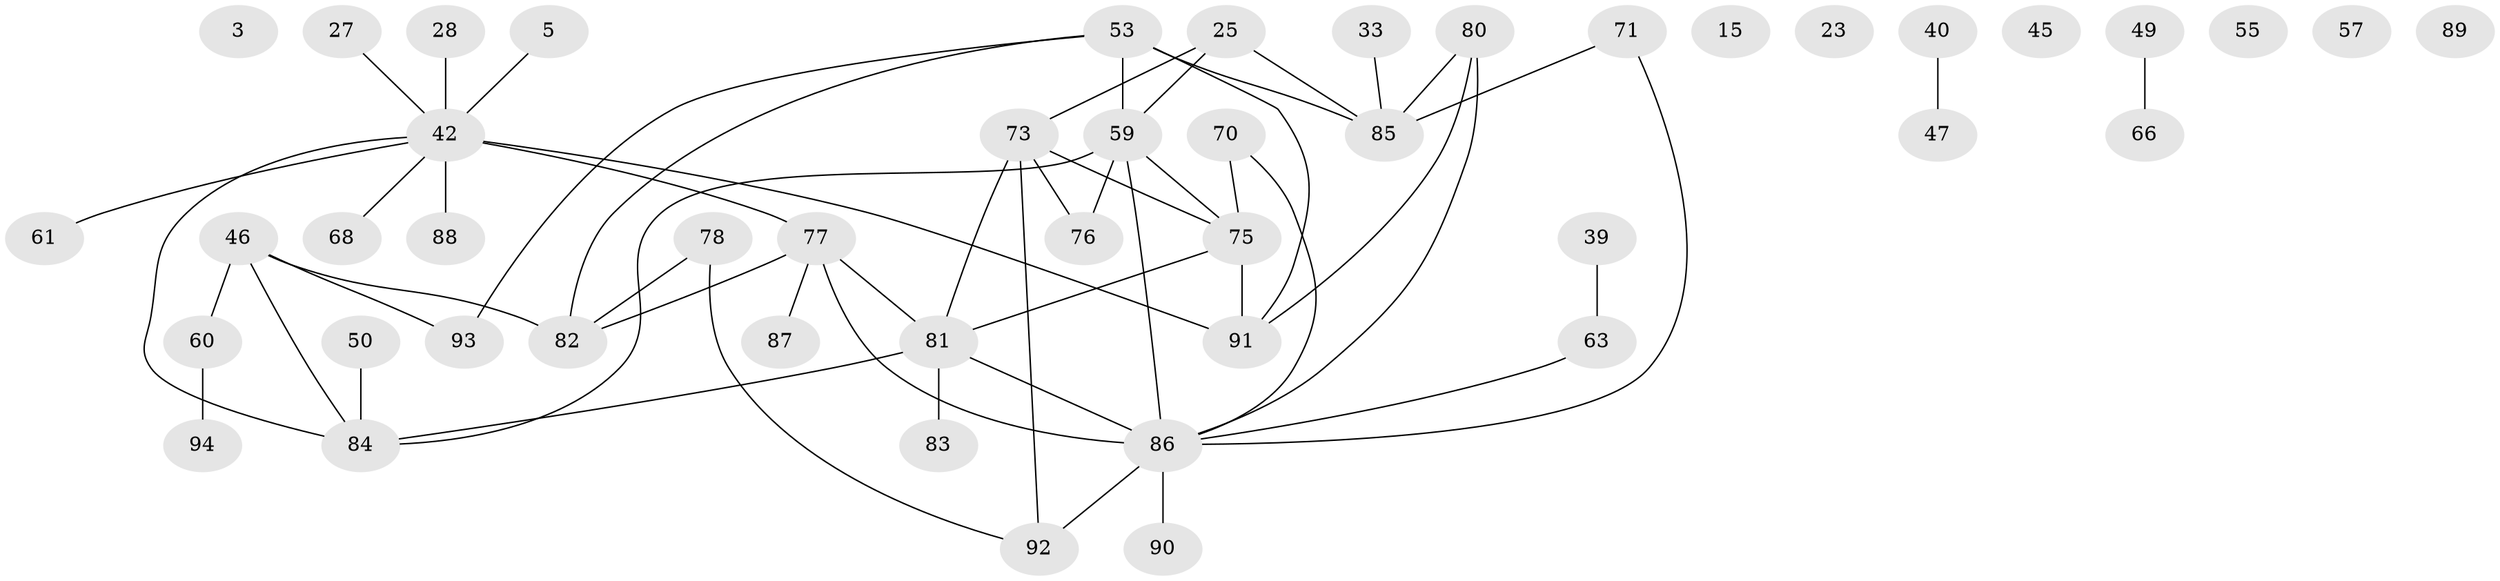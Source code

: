 // original degree distribution, {2: 0.23404255319148937, 4: 0.14893617021276595, 0: 0.07446808510638298, 5: 0.10638297872340426, 1: 0.2872340425531915, 3: 0.13829787234042554, 6: 0.010638297872340425}
// Generated by graph-tools (version 1.1) at 2025/40/03/09/25 04:40:42]
// undirected, 47 vertices, 56 edges
graph export_dot {
graph [start="1"]
  node [color=gray90,style=filled];
  3;
  5;
  15;
  23;
  25 [super="+21"];
  27;
  28;
  33;
  39;
  40;
  42 [super="+9+29"];
  45;
  46 [super="+26+22"];
  47;
  49;
  50 [super="+11"];
  53 [super="+48"];
  55;
  57;
  59 [super="+36+44"];
  60;
  61;
  63;
  66;
  68;
  70;
  71;
  73 [super="+72+58+64"];
  75 [super="+65+74"];
  76 [super="+51"];
  77 [super="+52+56+62"];
  78;
  80 [super="+35"];
  81 [super="+2+32"];
  82 [super="+1"];
  83 [super="+79"];
  84 [super="+24"];
  85 [super="+16+67"];
  86 [super="+34+43"];
  87;
  88;
  89;
  90;
  91 [super="+19+69"];
  92 [super="+54"];
  93 [super="+37"];
  94;
  5 -- 42;
  25 -- 59;
  25 -- 85 [weight=2];
  25 -- 73 [weight=2];
  27 -- 42;
  28 -- 42;
  33 -- 85;
  39 -- 63;
  40 -- 47;
  42 -- 68;
  42 -- 77 [weight=2];
  42 -- 88;
  42 -- 61;
  42 -- 84;
  42 -- 91 [weight=2];
  46 -- 60;
  46 -- 82;
  46 -- 84;
  46 -- 93;
  49 -- 66;
  50 -- 84;
  53 -- 82;
  53 -- 85 [weight=2];
  53 -- 59 [weight=2];
  53 -- 91;
  53 -- 93;
  59 -- 76;
  59 -- 84;
  59 -- 86;
  59 -- 75;
  60 -- 94;
  63 -- 86;
  70 -- 86;
  70 -- 75;
  71 -- 86;
  71 -- 85;
  73 -- 75;
  73 -- 76;
  73 -- 92;
  73 -- 81;
  75 -- 91;
  75 -- 81;
  77 -- 86;
  77 -- 82;
  77 -- 87;
  77 -- 81;
  78 -- 82;
  78 -- 92;
  80 -- 91;
  80 -- 85;
  80 -- 86;
  81 -- 84;
  81 -- 86;
  81 -- 83 [weight=2];
  86 -- 92 [weight=2];
  86 -- 90;
}
